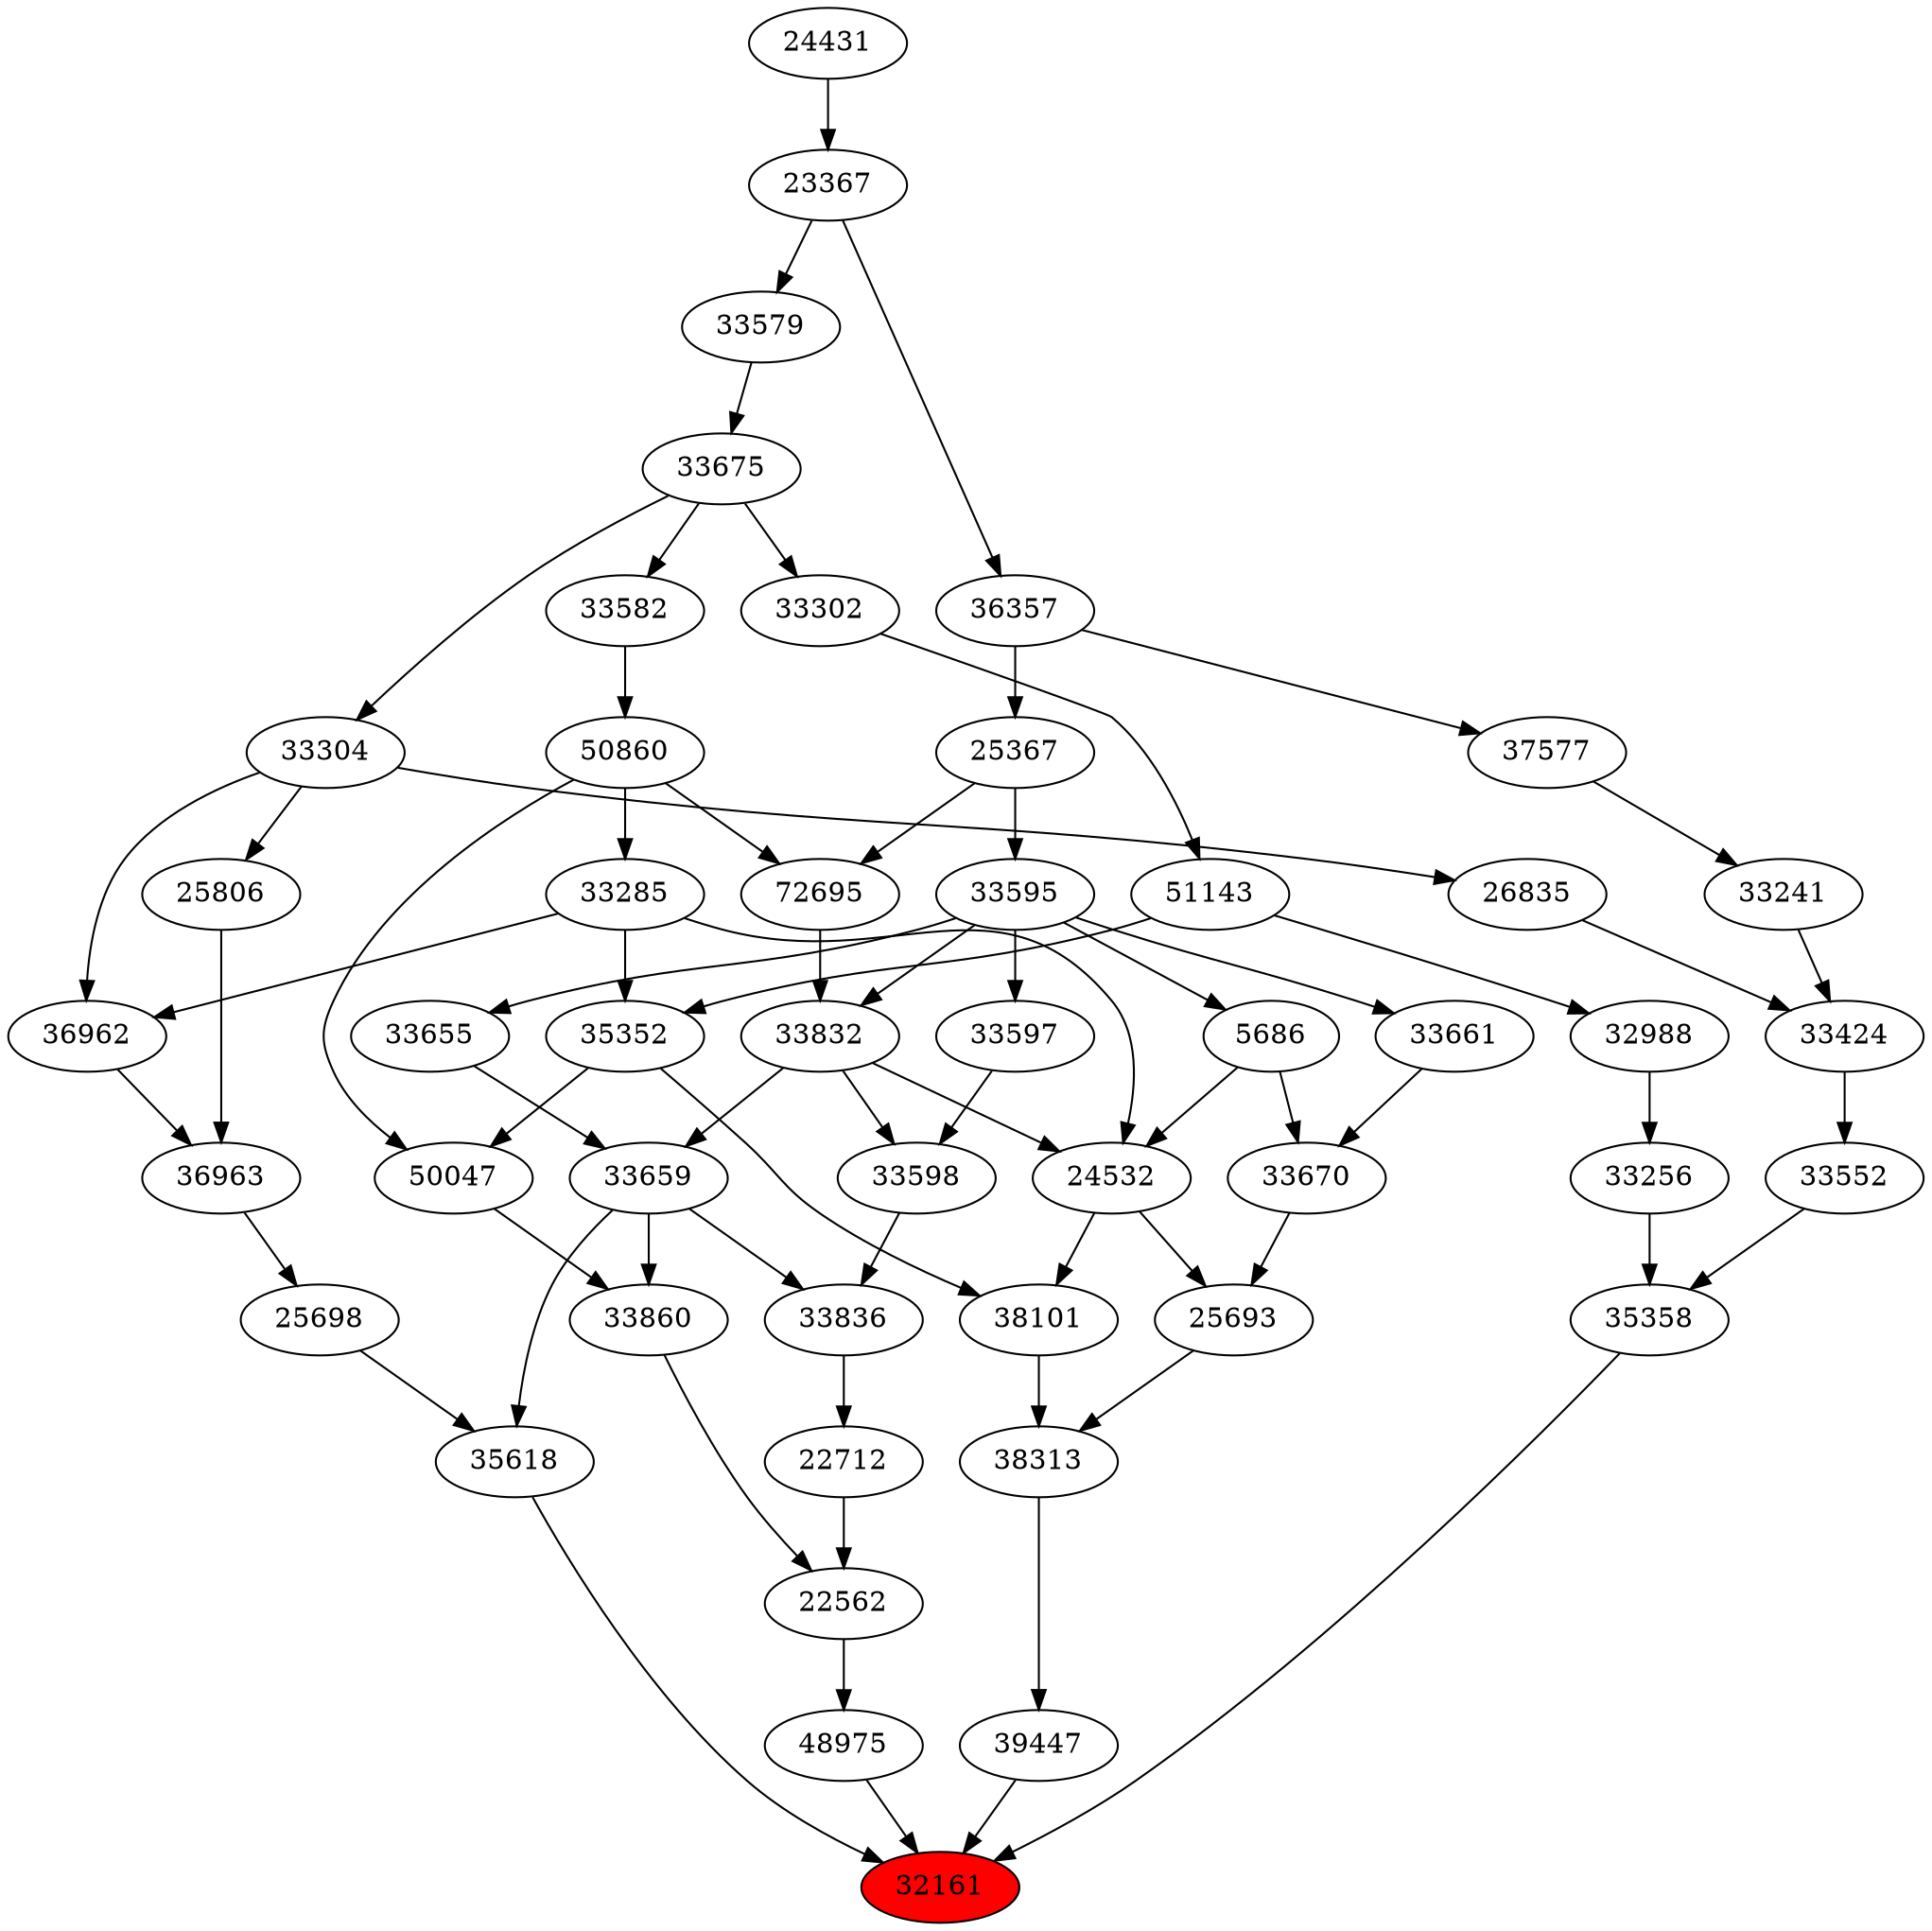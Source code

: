 strict digraph{ 
32161 [label="32161" fillcolor=red style=filled]
39447 -> 32161
35358 -> 32161
48975 -> 32161
35618 -> 32161
39447 [label="39447"]
38313 -> 39447
35358 [label="35358"]
33552 -> 35358
33256 -> 35358
48975 [label="48975"]
22562 -> 48975
35618 [label="35618"]
25698 -> 35618
33659 -> 35618
38313 [label="38313"]
25693 -> 38313
38101 -> 38313
33552 [label="33552"]
33424 -> 33552
33256 [label="33256"]
32988 -> 33256
22562 [label="22562"]
33860 -> 22562
22712 -> 22562
25698 [label="25698"]
36963 -> 25698
33659 [label="33659"]
33655 -> 33659
33832 -> 33659
25693 [label="25693"]
24532 -> 25693
33670 -> 25693
38101 [label="38101"]
24532 -> 38101
35352 -> 38101
33424 [label="33424"]
33241 -> 33424
26835 -> 33424
32988 [label="32988"]
51143 -> 32988
33860 [label="33860"]
33659 -> 33860
50047 -> 33860
22712 [label="22712"]
33836 -> 22712
36963 [label="36963"]
36962 -> 36963
25806 -> 36963
33655 [label="33655"]
33595 -> 33655
33832 [label="33832"]
72695 -> 33832
33595 -> 33832
24532 [label="24532"]
33285 -> 24532
5686 -> 24532
33832 -> 24532
33670 [label="33670"]
5686 -> 33670
33661 -> 33670
35352 [label="35352"]
33285 -> 35352
51143 -> 35352
33241 [label="33241"]
37577 -> 33241
26835 [label="26835"]
33304 -> 26835
51143 [label="51143"]
33302 -> 51143
50047 [label="50047"]
35352 -> 50047
50860 -> 50047
33836 [label="33836"]
33659 -> 33836
33598 -> 33836
36962 [label="36962"]
33285 -> 36962
33304 -> 36962
25806 [label="25806"]
33304 -> 25806
33595 [label="33595"]
25367 -> 33595
72695 [label="72695"]
50860 -> 72695
25367 -> 72695
33285 [label="33285"]
50860 -> 33285
5686 [label="5686"]
33595 -> 5686
33661 [label="33661"]
33595 -> 33661
37577 [label="37577"]
36357 -> 37577
33304 [label="33304"]
33675 -> 33304
33302 [label="33302"]
33675 -> 33302
50860 [label="50860"]
33582 -> 50860
33598 [label="33598"]
33597 -> 33598
33832 -> 33598
25367 [label="25367"]
36357 -> 25367
36357 [label="36357"]
23367 -> 36357
33675 [label="33675"]
33579 -> 33675
33582 [label="33582"]
33675 -> 33582
33597 [label="33597"]
33595 -> 33597
23367 [label="23367"]
24431 -> 23367
33579 [label="33579"]
23367 -> 33579
24431 [label="24431"]
}